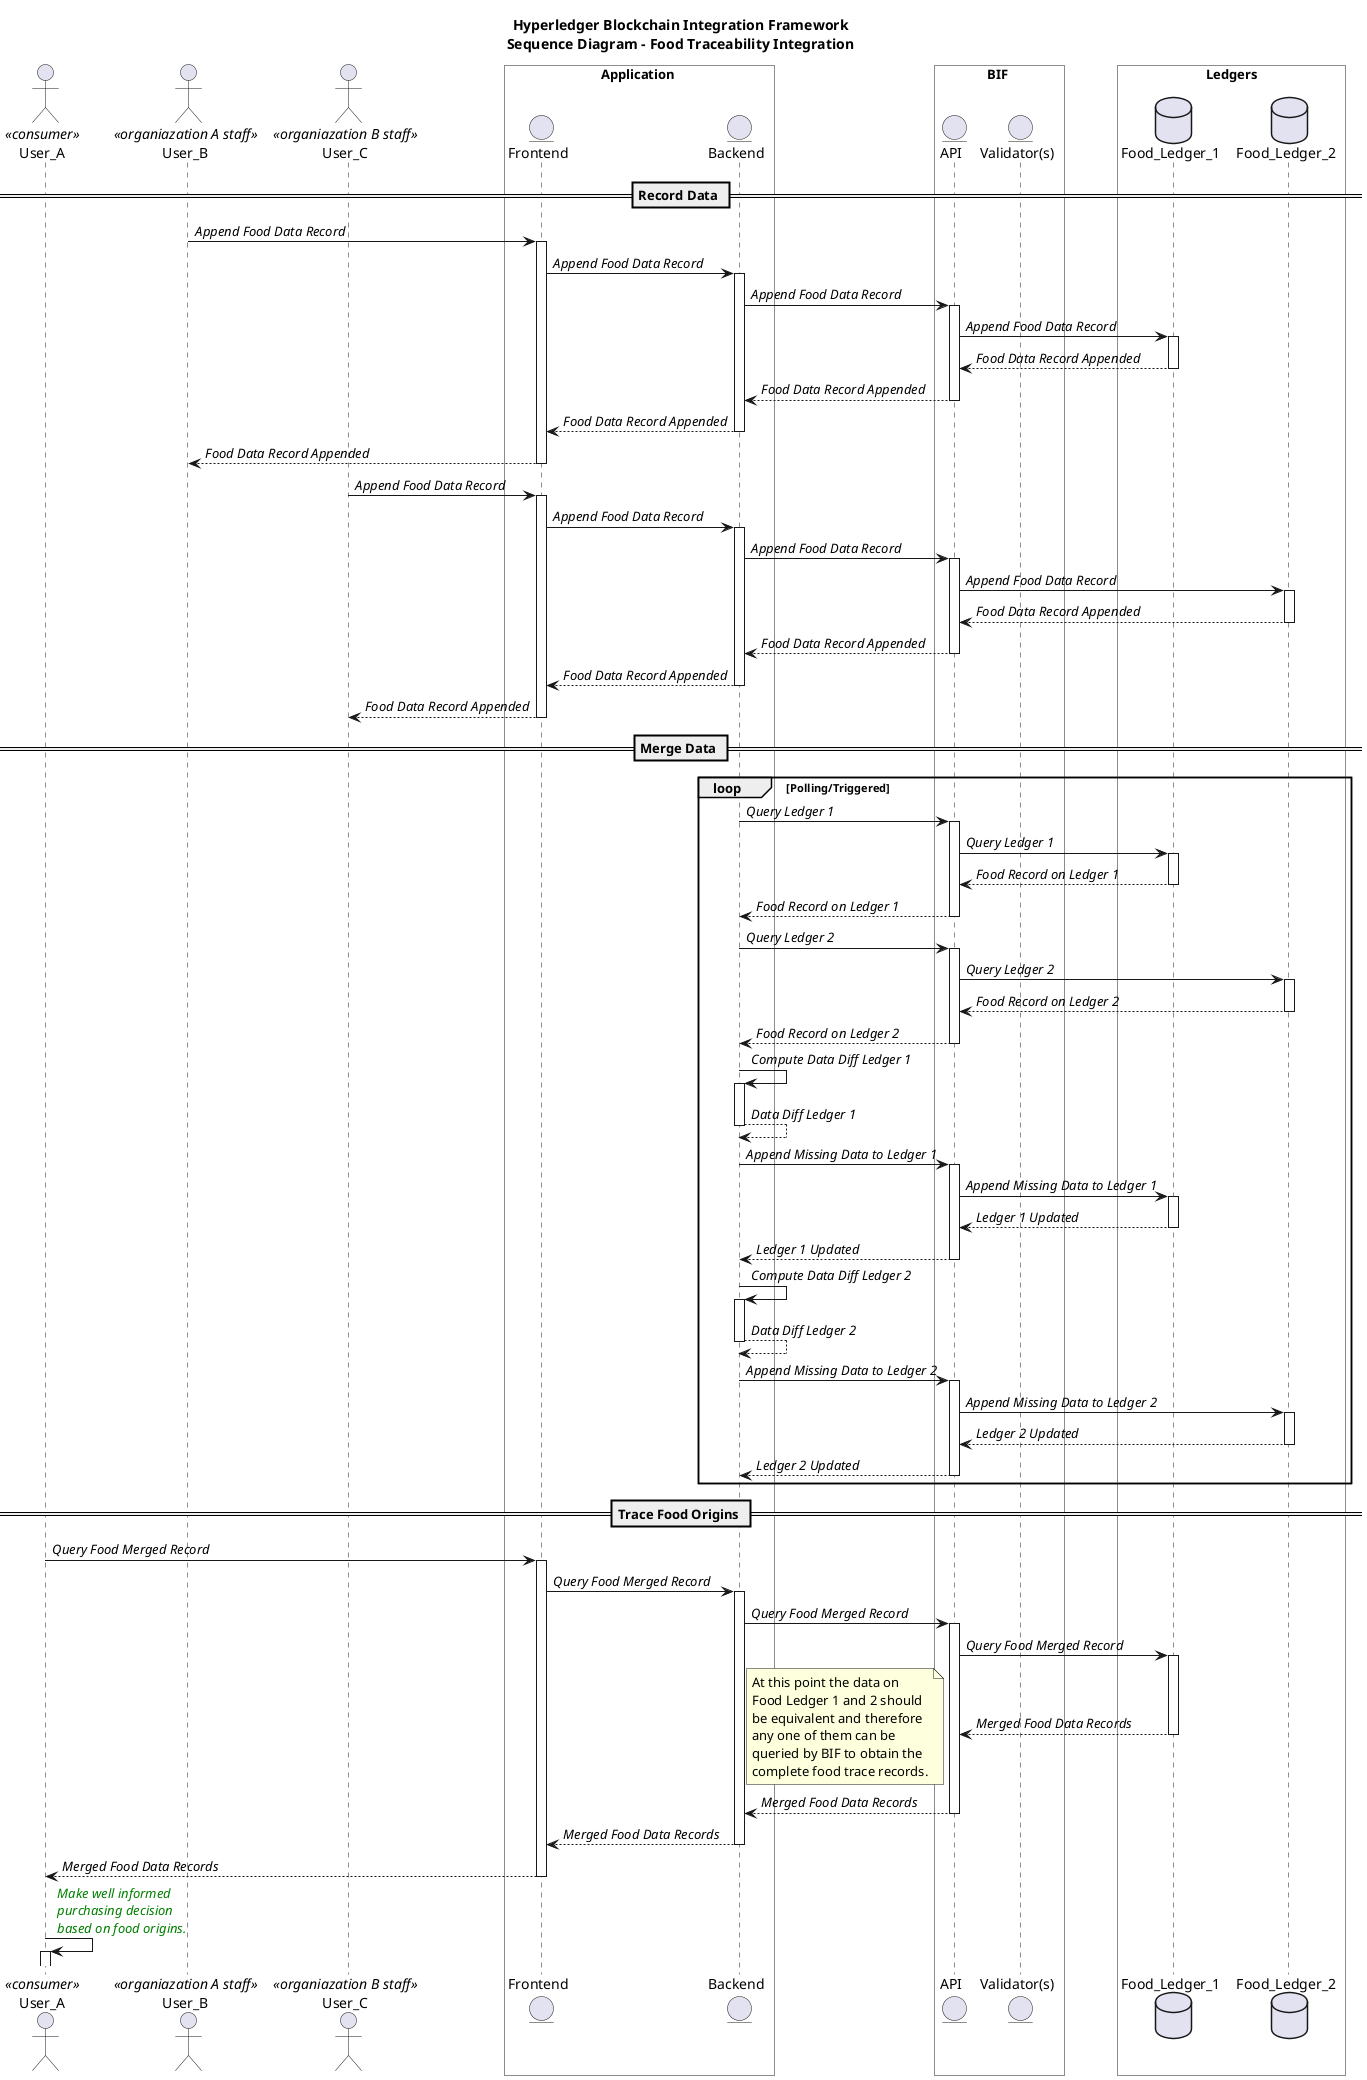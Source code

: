 @startuml Sequence Diagram - Food Traceability Integration

skinparam ArrowFontStyle italic

title Hyperledger Blockchain Integration Framework\nSequence Diagram - Food Traceability Integration

actor User_A as a <<consumer>>
actor User_B as b <<organiazation A staff>>
actor User_C as c <<organiazation B staff>>

box Application #White
entity "Frontend" as frontend
entity "Backend" as backend
end box

box BIF #White
entity "API" as api
entity "Validator(s)" as v
end box

box "Ledgers" #White
database Food_Ledger_1 as d1
database Food_Ledger_2 as d2
end box

autoactivate on

== Record Data ==

b -> frontend: Append Food Data Record
  frontend -> backend: Append Food Data Record
    backend -> api: Append Food Data Record
      api -> d1: Append Food Data Record
      return Food Data Record Appended
    return Food Data Record Appended
  return Food Data Record Appended
return Food Data Record Appended

c -> frontend: Append Food Data Record
  frontend -> backend: Append Food Data Record
    backend -> api: Append Food Data Record
      api -> d2: Append Food Data Record
      return Food Data Record Appended
    return Food Data Record Appended
  return Food Data Record Appended
return Food Data Record Appended

== Merge Data ==

loop Polling/Triggered
  backend -> api: Query Ledger 1
    api -> d1: Query Ledger 1
    return Food Record on Ledger 1
  return Food Record on Ledger 1

  backend -> api: Query Ledger 2
    api -> d2: Query Ledger 2
    return Food Record on Ledger 2
  return Food Record on Ledger 2

  backend -> backend: Compute Data Diff Ledger 1
  return Data Diff Ledger 1
  backend -> api: Append Missing Data to Ledger 1
    api -> d1: Append Missing Data to Ledger 1
    return Ledger 1 Updated
  return Ledger 1 Updated

  backend -> backend: Compute Data Diff Ledger 2
  return Data Diff Ledger 2
    backend -> api: Append Missing Data to Ledger 2
    api -> d2: Append Missing Data to Ledger 2
    return Ledger 2 Updated
  return Ledger 2 Updated

end loop

== Trace Food Origins ==

a -> frontend: Query Food Merged Record
  frontend -> backend: Query Food Merged Record
    backend -> api: Query Food Merged Record
      api -> d1: Query Food Merged Record
      return Merged Food Data Records
      note left
      At this point the data on
      Food Ledger 1 and 2 should
      be equivalent and therefore
      any one of them can be
      queried by BIF to obtain the
      complete food trace records.
      end note
    return Merged Food Data Records
  return Merged Food Data Records
return Merged Food Data Records

a -> a: <color:green>Make well informed\n<color:green>purchasing decision\n<color:green>based on food origins.


@enduml